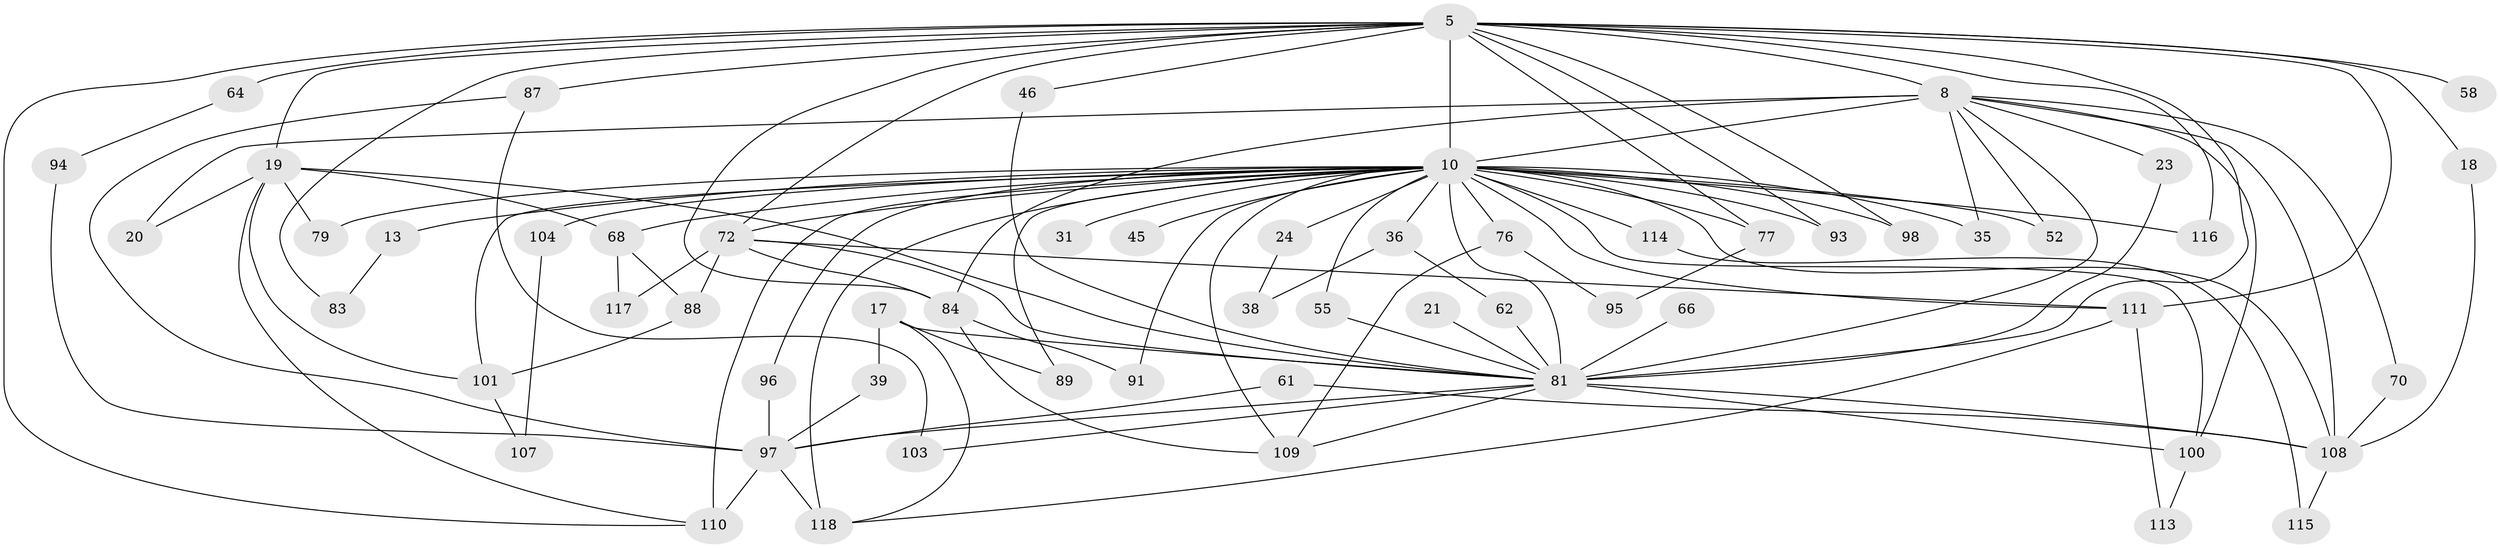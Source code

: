 // original degree distribution, {21: 0.00847457627118644, 22: 0.00847457627118644, 18: 0.00847457627118644, 24: 0.00847457627118644, 17: 0.00847457627118644, 14: 0.00847457627118644, 19: 0.00847457627118644, 16: 0.00847457627118644, 23: 0.00847457627118644, 29: 0.00847457627118644, 7: 0.01694915254237288, 3: 0.1694915254237288, 6: 0.059322033898305086, 5: 0.0423728813559322, 2: 0.5, 4: 0.1271186440677966}
// Generated by graph-tools (version 1.1) at 2025/46/03/09/25 04:46:07]
// undirected, 59 vertices, 114 edges
graph export_dot {
graph [start="1"]
  node [color=gray90,style=filled];
  5 [super="+4"];
  8 [super="+6"];
  10 [super="+2+7"];
  13;
  17;
  18;
  19 [super="+11"];
  20;
  21;
  23;
  24;
  31;
  35;
  36;
  38;
  39;
  45;
  46;
  52;
  55;
  58;
  61;
  62;
  64;
  66;
  68 [super="+48"];
  70 [super="+30"];
  72 [super="+43+53"];
  76 [super="+50"];
  77 [super="+60"];
  79;
  81 [super="+44+57+73+9"];
  83;
  84 [super="+51+59+54"];
  87 [super="+74"];
  88 [super="+71"];
  89 [super="+85"];
  91 [super="+63"];
  93;
  94;
  95;
  96 [super="+78"];
  97 [super="+80+14+15"];
  98;
  100 [super="+47+86"];
  101 [super="+82"];
  103;
  104;
  107;
  108 [super="+16+37+90"];
  109 [super="+69+102"];
  110 [super="+105+65"];
  111 [super="+67"];
  113;
  114;
  115;
  116;
  117;
  118 [super="+112+75"];
  5 -- 8 [weight=4];
  5 -- 10 [weight=8];
  5 -- 46;
  5 -- 64 [weight=2];
  5 -- 77;
  5 -- 18;
  5 -- 83;
  5 -- 87 [weight=2];
  5 -- 93;
  5 -- 98;
  5 -- 116;
  5 -- 58;
  5 -- 19;
  5 -- 111 [weight=2];
  5 -- 72;
  5 -- 84 [weight=2];
  5 -- 81 [weight=6];
  5 -- 110 [weight=2];
  8 -- 10 [weight=8];
  8 -- 23;
  8 -- 52;
  8 -- 35;
  8 -- 20;
  8 -- 108 [weight=3];
  8 -- 70;
  8 -- 100 [weight=2];
  8 -- 84;
  8 -- 81 [weight=5];
  10 -- 13 [weight=2];
  10 -- 31 [weight=2];
  10 -- 35;
  10 -- 68 [weight=2];
  10 -- 76 [weight=3];
  10 -- 79;
  10 -- 91 [weight=2];
  10 -- 98;
  10 -- 101 [weight=3];
  10 -- 104 [weight=2];
  10 -- 110 [weight=4];
  10 -- 114 [weight=2];
  10 -- 24 [weight=2];
  10 -- 45 [weight=2];
  10 -- 52;
  10 -- 116;
  10 -- 55;
  10 -- 108;
  10 -- 77 [weight=2];
  10 -- 89 [weight=2];
  10 -- 93;
  10 -- 36 [weight=2];
  10 -- 111 [weight=3];
  10 -- 118 [weight=4];
  10 -- 100;
  10 -- 96;
  10 -- 72 [weight=2];
  10 -- 109;
  10 -- 81 [weight=8];
  13 -- 83;
  17 -- 39;
  17 -- 89;
  17 -- 81 [weight=3];
  17 -- 118;
  18 -- 108;
  19 -- 79;
  19 -- 68;
  19 -- 20;
  19 -- 101;
  19 -- 81 [weight=2];
  19 -- 110;
  21 -- 81;
  23 -- 81;
  24 -- 38;
  36 -- 38;
  36 -- 62;
  39 -- 97;
  46 -- 81;
  55 -- 81;
  61 -- 108;
  61 -- 97;
  62 -- 81;
  64 -- 94;
  66 -- 81 [weight=2];
  68 -- 117;
  68 -- 88;
  70 -- 108 [weight=2];
  72 -- 111 [weight=2];
  72 -- 117;
  72 -- 88;
  72 -- 84 [weight=2];
  72 -- 81 [weight=5];
  76 -- 95;
  76 -- 109;
  77 -- 95;
  81 -- 103;
  81 -- 108 [weight=3];
  81 -- 97 [weight=5];
  81 -- 100;
  81 -- 109;
  84 -- 91;
  84 -- 109;
  87 -- 103;
  87 -- 97;
  88 -- 101;
  94 -- 97;
  96 -- 97 [weight=2];
  97 -- 118;
  97 -- 110;
  100 -- 113;
  101 -- 107;
  104 -- 107;
  108 -- 115;
  111 -- 113;
  111 -- 118;
  114 -- 115;
}
